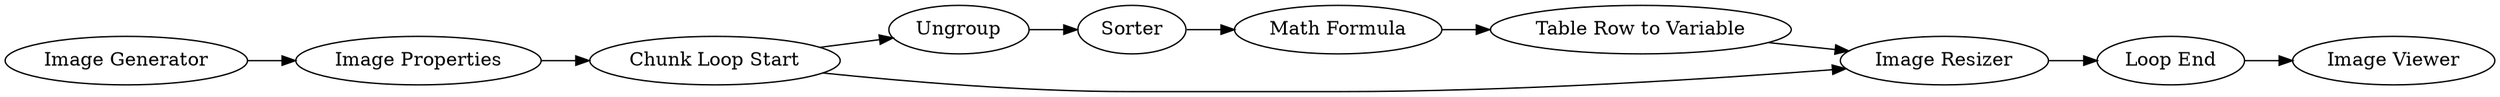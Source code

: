 digraph {
	9 -> 7
	3 -> 2
	5 -> 4
	1 -> 10
	5 -> 1
	7 -> 1
	2 -> 5
	6 -> 9
	10 -> 11
	4 -> 6
	5 [label="Chunk Loop Start"]
	1 [label="Image Resizer"]
	7 [label="Table Row to Variable"]
	9 [label="Math Formula"]
	11 [label="Image Viewer"]
	4 [label=Ungroup]
	6 [label=Sorter]
	3 [label="Image Generator"]
	2 [label="Image Properties"]
	10 [label="Loop End"]
	rankdir=LR
}
